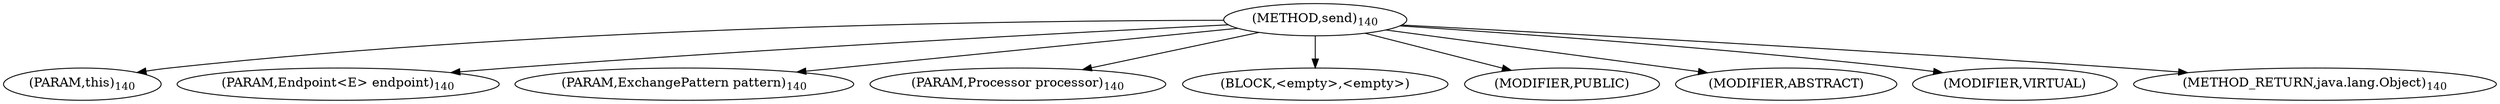 digraph "send" {  
"125" [label = <(METHOD,send)<SUB>140</SUB>> ]
"126" [label = <(PARAM,this)<SUB>140</SUB>> ]
"127" [label = <(PARAM,Endpoint&lt;E&gt; endpoint)<SUB>140</SUB>> ]
"128" [label = <(PARAM,ExchangePattern pattern)<SUB>140</SUB>> ]
"129" [label = <(PARAM,Processor processor)<SUB>140</SUB>> ]
"130" [label = <(BLOCK,&lt;empty&gt;,&lt;empty&gt;)> ]
"131" [label = <(MODIFIER,PUBLIC)> ]
"132" [label = <(MODIFIER,ABSTRACT)> ]
"133" [label = <(MODIFIER,VIRTUAL)> ]
"134" [label = <(METHOD_RETURN,java.lang.Object)<SUB>140</SUB>> ]
  "125" -> "126" 
  "125" -> "127" 
  "125" -> "128" 
  "125" -> "129" 
  "125" -> "130" 
  "125" -> "131" 
  "125" -> "132" 
  "125" -> "133" 
  "125" -> "134" 
}
